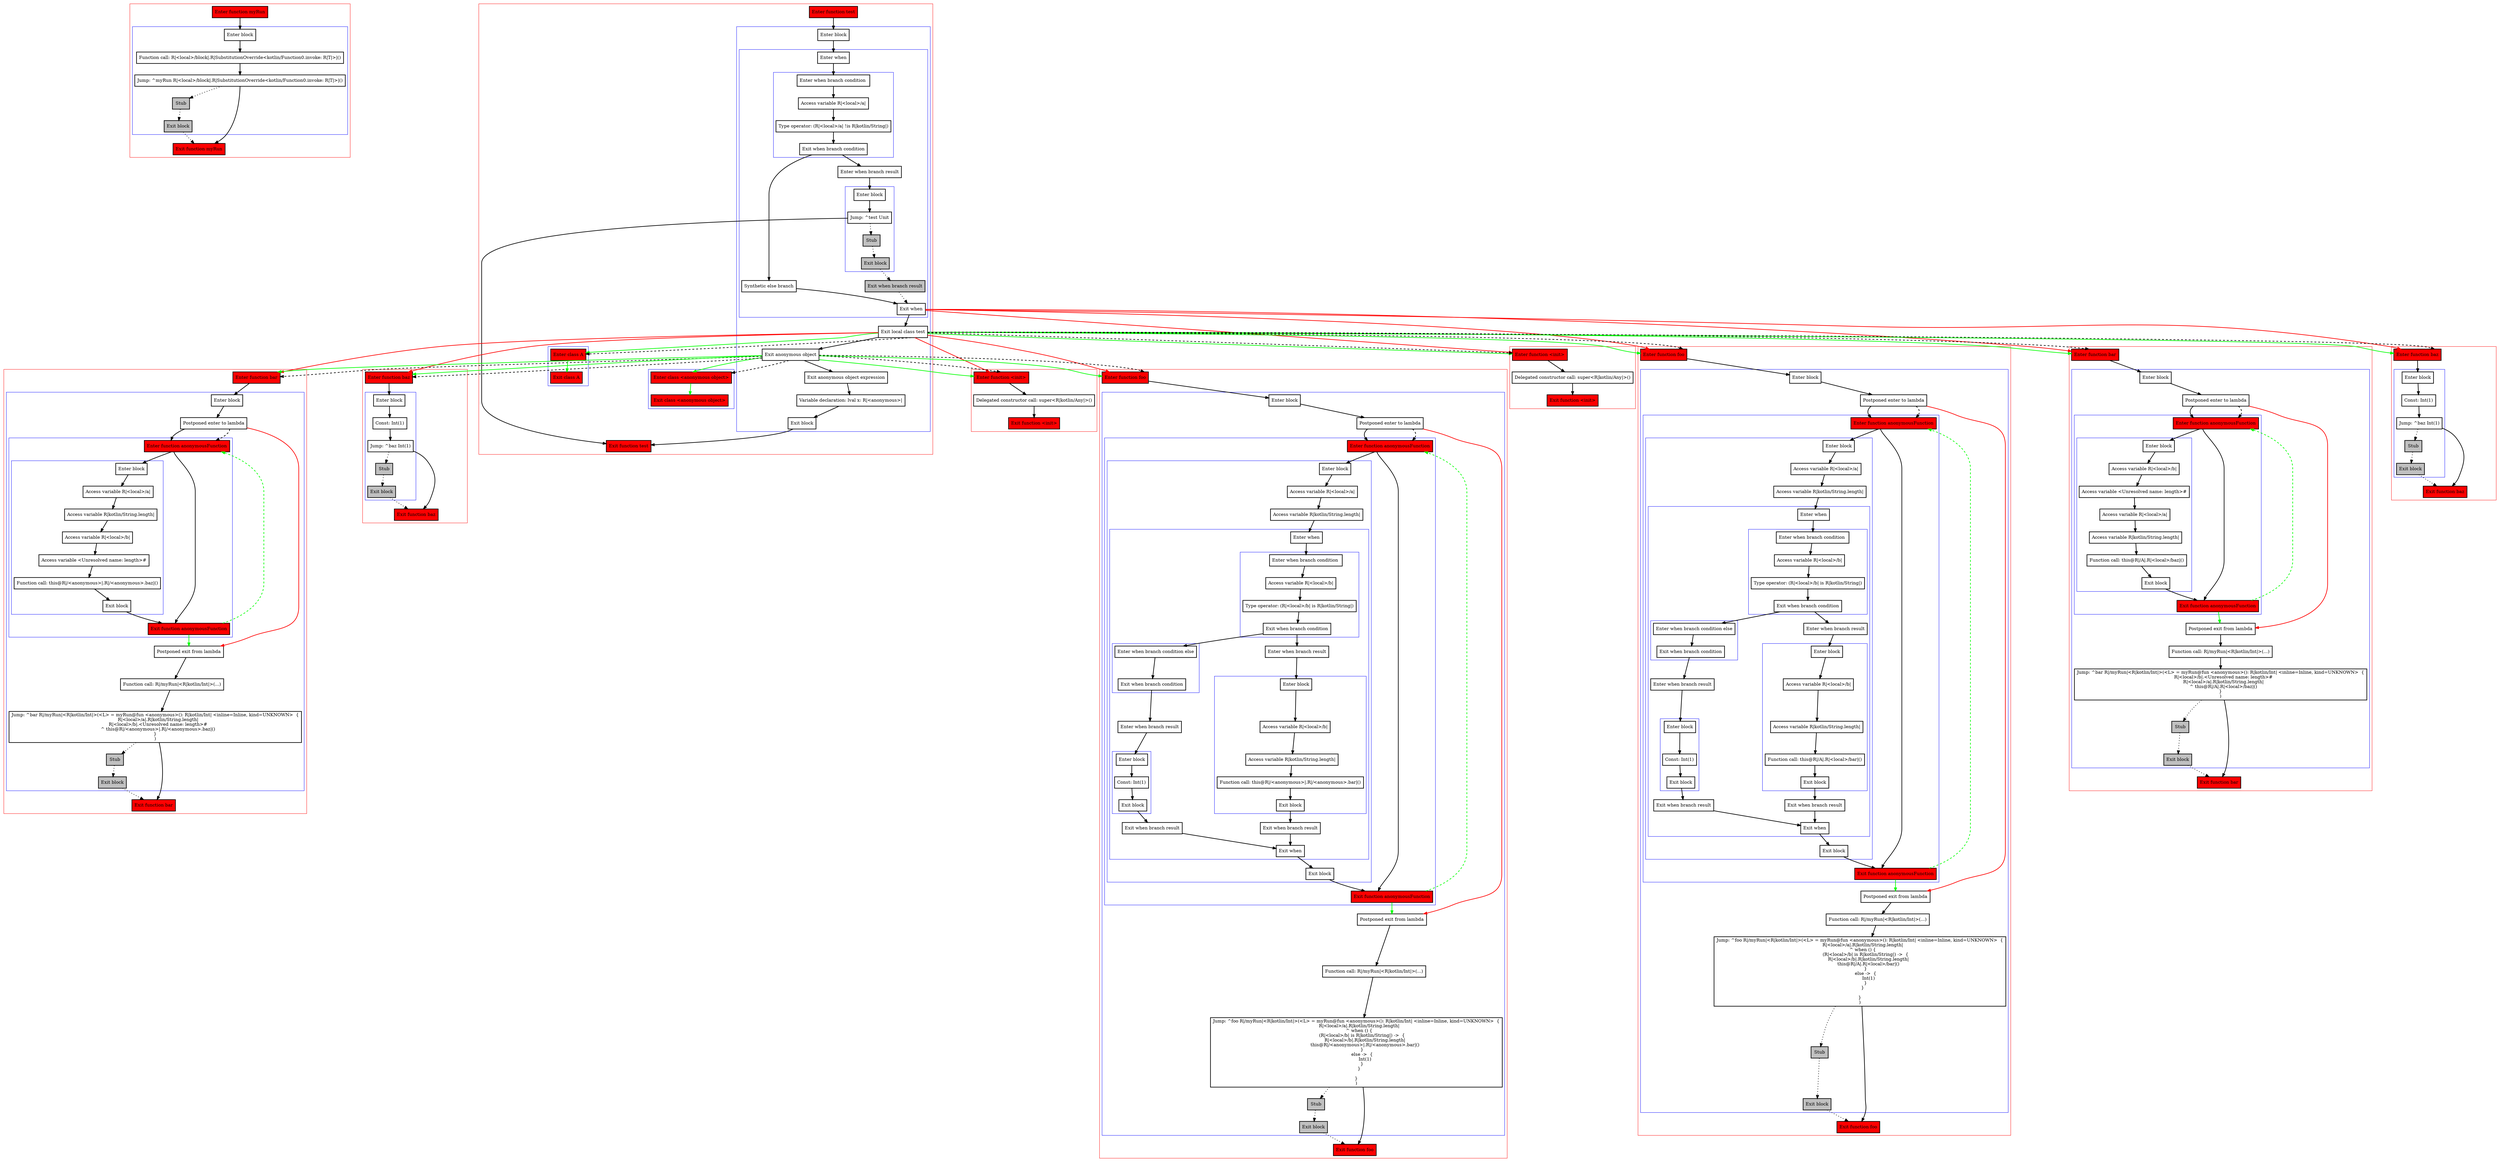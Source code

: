 digraph localClassesWithImplicit_kt {
    graph [nodesep=3]
    node [shape=box penwidth=2]
    edge [penwidth=2]

    subgraph cluster_0 {
        color=red
        0 [label="Enter function myRun" style="filled" fillcolor=red];
        subgraph cluster_1 {
            color=blue
            1 [label="Enter block"];
            2 [label="Function call: R|<local>/block|.R|SubstitutionOverride<kotlin/Function0.invoke: R|T|>|()"];
            3 [label="Jump: ^myRun R|<local>/block|.R|SubstitutionOverride<kotlin/Function0.invoke: R|T|>|()"];
            4 [label="Stub" style="filled" fillcolor=gray];
            5 [label="Exit block" style="filled" fillcolor=gray];
        }
        6 [label="Exit function myRun" style="filled" fillcolor=red];
    }
    0 -> {1};
    1 -> {2};
    2 -> {3};
    3 -> {6};
    3 -> {4} [style=dotted];
    4 -> {5} [style=dotted];
    5 -> {6} [style=dotted];

    subgraph cluster_2 {
        color=red
        7 [label="Enter function test" style="filled" fillcolor=red];
        subgraph cluster_3 {
            color=blue
            8 [label="Enter block"];
            subgraph cluster_4 {
                color=blue
                9 [label="Enter when"];
                subgraph cluster_5 {
                    color=blue
                    10 [label="Enter when branch condition "];
                    11 [label="Access variable R|<local>/a|"];
                    12 [label="Type operator: (R|<local>/a| !is R|kotlin/String|)"];
                    13 [label="Exit when branch condition"];
                }
                14 [label="Synthetic else branch"];
                15 [label="Enter when branch result"];
                subgraph cluster_6 {
                    color=blue
                    16 [label="Enter block"];
                    17 [label="Jump: ^test Unit"];
                    18 [label="Stub" style="filled" fillcolor=gray];
                    19 [label="Exit block" style="filled" fillcolor=gray];
                }
                20 [label="Exit when branch result" style="filled" fillcolor=gray];
                21 [label="Exit when"];
            }
            22 [label="Exit local class test"];
            23 [label="Exit anonymous object"];
            24 [label="Exit anonymous object expression"];
            25 [label="Variable declaration: lval x: R|<anonymous>|"];
            26 [label="Exit block"];
        }
        subgraph cluster_7 {
            color=blue
            30 [label="Enter class <anonymous object>" style="filled" fillcolor=red];
            31 [label="Exit class <anonymous object>" style="filled" fillcolor=red];
        }
        subgraph cluster_8 {
            color=blue
            28 [label="Enter class A" style="filled" fillcolor=red];
            29 [label="Exit class A" style="filled" fillcolor=red];
        }
        27 [label="Exit function test" style="filled" fillcolor=red];
    }
    7 -> {8};
    8 -> {9};
    9 -> {10};
    10 -> {11};
    11 -> {12};
    12 -> {13};
    13 -> {15 14};
    14 -> {21};
    15 -> {16};
    16 -> {17};
    17 -> {27};
    17 -> {18} [style=dotted];
    18 -> {19} [style=dotted];
    19 -> {20} [style=dotted];
    20 -> {21} [style=dotted];
    21 -> {22};
    21 -> {32 35 70 88} [color=red];
    22 -> {23};
    22 -> {95 98 133 151} [color=red];
    22 -> {32 35 70 88 28} [color=green];
    22 -> {32 35 70 88 28} [style=dashed];
    23 -> {24};
    23 -> {95 98 133 151 30} [color=green];
    23 -> {95 98 133 151 30} [style=dashed];
    24 -> {25};
    25 -> {26};
    26 -> {27};
    28 -> {29} [color=green];
    30 -> {31} [color=green];

    subgraph cluster_9 {
        color=red
        32 [label="Enter function <init>" style="filled" fillcolor=red];
        33 [label="Delegated constructor call: super<R|kotlin/Any|>()"];
        34 [label="Exit function <init>" style="filled" fillcolor=red];
    }
    32 -> {33};
    33 -> {34};

    subgraph cluster_10 {
        color=red
        35 [label="Enter function foo" style="filled" fillcolor=red];
        subgraph cluster_11 {
            color=blue
            36 [label="Enter block"];
            37 [label="Postponed enter to lambda"];
            subgraph cluster_12 {
                color=blue
                44 [label="Enter function anonymousFunction" style="filled" fillcolor=red];
                subgraph cluster_13 {
                    color=blue
                    45 [label="Enter block"];
                    46 [label="Access variable R|<local>/a|"];
                    47 [label="Access variable R|kotlin/String.length|"];
                    subgraph cluster_14 {
                        color=blue
                        48 [label="Enter when"];
                        subgraph cluster_15 {
                            color=blue
                            49 [label="Enter when branch condition "];
                            50 [label="Access variable R|<local>/b|"];
                            51 [label="Type operator: (R|<local>/b| is R|kotlin/String|)"];
                            52 [label="Exit when branch condition"];
                        }
                        subgraph cluster_16 {
                            color=blue
                            53 [label="Enter when branch condition else"];
                            54 [label="Exit when branch condition"];
                        }
                        55 [label="Enter when branch result"];
                        subgraph cluster_17 {
                            color=blue
                            56 [label="Enter block"];
                            57 [label="Const: Int(1)"];
                            58 [label="Exit block"];
                        }
                        59 [label="Exit when branch result"];
                        60 [label="Enter when branch result"];
                        subgraph cluster_18 {
                            color=blue
                            61 [label="Enter block"];
                            62 [label="Access variable R|<local>/b|"];
                            63 [label="Access variable R|kotlin/String.length|"];
                            64 [label="Function call: this@R|/A|.R|<local>/bar|()"];
                            65 [label="Exit block"];
                        }
                        66 [label="Exit when branch result"];
                        67 [label="Exit when"];
                    }
                    68 [label="Exit block"];
                }
                69 [label="Exit function anonymousFunction" style="filled" fillcolor=red];
            }
            38 [label="Postponed exit from lambda"];
            39 [label="Function call: R|/myRun|<R|kotlin/Int|>(...)"];
            40 [label="Jump: ^foo R|/myRun|<R|kotlin/Int|>(<L> = myRun@fun <anonymous>(): R|kotlin/Int| <inline=Inline, kind=UNKNOWN>  {
    R|<local>/a|.R|kotlin/String.length|
    ^ when () {
        (R|<local>/b| is R|kotlin/String|) ->  {
            R|<local>/b|.R|kotlin/String.length|
            this@R|/A|.R|<local>/bar|()
        }
        else ->  {
            Int(1)
        }
    }

}
)"];
            41 [label="Stub" style="filled" fillcolor=gray];
            42 [label="Exit block" style="filled" fillcolor=gray];
        }
        43 [label="Exit function foo" style="filled" fillcolor=red];
    }
    35 -> {36};
    36 -> {37};
    37 -> {44};
    37 -> {38} [color=red];
    37 -> {44} [style=dashed];
    38 -> {39};
    39 -> {40};
    40 -> {43};
    40 -> {41} [style=dotted];
    41 -> {42} [style=dotted];
    42 -> {43} [style=dotted];
    44 -> {69 45};
    45 -> {46};
    46 -> {47};
    47 -> {48};
    48 -> {49};
    49 -> {50};
    50 -> {51};
    51 -> {52};
    52 -> {60 53};
    53 -> {54};
    54 -> {55};
    55 -> {56};
    56 -> {57};
    57 -> {58};
    58 -> {59};
    59 -> {67};
    60 -> {61};
    61 -> {62};
    62 -> {63};
    63 -> {64};
    64 -> {65};
    65 -> {66};
    66 -> {67};
    67 -> {68};
    68 -> {69};
    69 -> {38} [color=green];
    69 -> {44} [color=green style=dashed];

    subgraph cluster_19 {
        color=red
        70 [label="Enter function bar" style="filled" fillcolor=red];
        subgraph cluster_20 {
            color=blue
            71 [label="Enter block"];
            72 [label="Postponed enter to lambda"];
            subgraph cluster_21 {
                color=blue
                79 [label="Enter function anonymousFunction" style="filled" fillcolor=red];
                subgraph cluster_22 {
                    color=blue
                    80 [label="Enter block"];
                    81 [label="Access variable R|<local>/b|"];
                    82 [label="Access variable <Unresolved name: length>#"];
                    83 [label="Access variable R|<local>/a|"];
                    84 [label="Access variable R|kotlin/String.length|"];
                    85 [label="Function call: this@R|/A|.R|<local>/baz|()"];
                    86 [label="Exit block"];
                }
                87 [label="Exit function anonymousFunction" style="filled" fillcolor=red];
            }
            73 [label="Postponed exit from lambda"];
            74 [label="Function call: R|/myRun|<R|kotlin/Int|>(...)"];
            75 [label="Jump: ^bar R|/myRun|<R|kotlin/Int|>(<L> = myRun@fun <anonymous>(): R|kotlin/Int| <inline=Inline, kind=UNKNOWN>  {
    R|<local>/b|.<Unresolved name: length>#
    R|<local>/a|.R|kotlin/String.length|
    ^ this@R|/A|.R|<local>/baz|()
}
)"];
            76 [label="Stub" style="filled" fillcolor=gray];
            77 [label="Exit block" style="filled" fillcolor=gray];
        }
        78 [label="Exit function bar" style="filled" fillcolor=red];
    }
    70 -> {71};
    71 -> {72};
    72 -> {79};
    72 -> {73} [color=red];
    72 -> {79} [style=dashed];
    73 -> {74};
    74 -> {75};
    75 -> {78};
    75 -> {76} [style=dotted];
    76 -> {77} [style=dotted];
    77 -> {78} [style=dotted];
    79 -> {87 80};
    80 -> {81};
    81 -> {82};
    82 -> {83};
    83 -> {84};
    84 -> {85};
    85 -> {86};
    86 -> {87};
    87 -> {73} [color=green];
    87 -> {79} [color=green style=dashed];

    subgraph cluster_23 {
        color=red
        88 [label="Enter function baz" style="filled" fillcolor=red];
        subgraph cluster_24 {
            color=blue
            89 [label="Enter block"];
            90 [label="Const: Int(1)"];
            91 [label="Jump: ^baz Int(1)"];
            92 [label="Stub" style="filled" fillcolor=gray];
            93 [label="Exit block" style="filled" fillcolor=gray];
        }
        94 [label="Exit function baz" style="filled" fillcolor=red];
    }
    88 -> {89};
    89 -> {90};
    90 -> {91};
    91 -> {94};
    91 -> {92} [style=dotted];
    92 -> {93} [style=dotted];
    93 -> {94} [style=dotted];

    subgraph cluster_25 {
        color=red
        95 [label="Enter function <init>" style="filled" fillcolor=red];
        96 [label="Delegated constructor call: super<R|kotlin/Any|>()"];
        97 [label="Exit function <init>" style="filled" fillcolor=red];
    }
    95 -> {96};
    96 -> {97};

    subgraph cluster_26 {
        color=red
        98 [label="Enter function foo" style="filled" fillcolor=red];
        subgraph cluster_27 {
            color=blue
            99 [label="Enter block"];
            100 [label="Postponed enter to lambda"];
            subgraph cluster_28 {
                color=blue
                107 [label="Enter function anonymousFunction" style="filled" fillcolor=red];
                subgraph cluster_29 {
                    color=blue
                    108 [label="Enter block"];
                    109 [label="Access variable R|<local>/a|"];
                    110 [label="Access variable R|kotlin/String.length|"];
                    subgraph cluster_30 {
                        color=blue
                        111 [label="Enter when"];
                        subgraph cluster_31 {
                            color=blue
                            112 [label="Enter when branch condition "];
                            113 [label="Access variable R|<local>/b|"];
                            114 [label="Type operator: (R|<local>/b| is R|kotlin/String|)"];
                            115 [label="Exit when branch condition"];
                        }
                        subgraph cluster_32 {
                            color=blue
                            116 [label="Enter when branch condition else"];
                            117 [label="Exit when branch condition"];
                        }
                        118 [label="Enter when branch result"];
                        subgraph cluster_33 {
                            color=blue
                            119 [label="Enter block"];
                            120 [label="Const: Int(1)"];
                            121 [label="Exit block"];
                        }
                        122 [label="Exit when branch result"];
                        123 [label="Enter when branch result"];
                        subgraph cluster_34 {
                            color=blue
                            124 [label="Enter block"];
                            125 [label="Access variable R|<local>/b|"];
                            126 [label="Access variable R|kotlin/String.length|"];
                            127 [label="Function call: this@R|/<anonymous>|.R|/<anonymous>.bar|()"];
                            128 [label="Exit block"];
                        }
                        129 [label="Exit when branch result"];
                        130 [label="Exit when"];
                    }
                    131 [label="Exit block"];
                }
                132 [label="Exit function anonymousFunction" style="filled" fillcolor=red];
            }
            101 [label="Postponed exit from lambda"];
            102 [label="Function call: R|/myRun|<R|kotlin/Int|>(...)"];
            103 [label="Jump: ^foo R|/myRun|<R|kotlin/Int|>(<L> = myRun@fun <anonymous>(): R|kotlin/Int| <inline=Inline, kind=UNKNOWN>  {
    R|<local>/a|.R|kotlin/String.length|
    ^ when () {
        (R|<local>/b| is R|kotlin/String|) ->  {
            R|<local>/b|.R|kotlin/String.length|
            this@R|/<anonymous>|.R|/<anonymous>.bar|()
        }
        else ->  {
            Int(1)
        }
    }

}
)"];
            104 [label="Stub" style="filled" fillcolor=gray];
            105 [label="Exit block" style="filled" fillcolor=gray];
        }
        106 [label="Exit function foo" style="filled" fillcolor=red];
    }
    98 -> {99};
    99 -> {100};
    100 -> {107};
    100 -> {101} [color=red];
    100 -> {107} [style=dashed];
    101 -> {102};
    102 -> {103};
    103 -> {106};
    103 -> {104} [style=dotted];
    104 -> {105} [style=dotted];
    105 -> {106} [style=dotted];
    107 -> {132 108};
    108 -> {109};
    109 -> {110};
    110 -> {111};
    111 -> {112};
    112 -> {113};
    113 -> {114};
    114 -> {115};
    115 -> {123 116};
    116 -> {117};
    117 -> {118};
    118 -> {119};
    119 -> {120};
    120 -> {121};
    121 -> {122};
    122 -> {130};
    123 -> {124};
    124 -> {125};
    125 -> {126};
    126 -> {127};
    127 -> {128};
    128 -> {129};
    129 -> {130};
    130 -> {131};
    131 -> {132};
    132 -> {101} [color=green];
    132 -> {107} [color=green style=dashed];

    subgraph cluster_35 {
        color=red
        133 [label="Enter function bar" style="filled" fillcolor=red];
        subgraph cluster_36 {
            color=blue
            134 [label="Enter block"];
            135 [label="Postponed enter to lambda"];
            subgraph cluster_37 {
                color=blue
                142 [label="Enter function anonymousFunction" style="filled" fillcolor=red];
                subgraph cluster_38 {
                    color=blue
                    143 [label="Enter block"];
                    144 [label="Access variable R|<local>/a|"];
                    145 [label="Access variable R|kotlin/String.length|"];
                    146 [label="Access variable R|<local>/b|"];
                    147 [label="Access variable <Unresolved name: length>#"];
                    148 [label="Function call: this@R|/<anonymous>|.R|/<anonymous>.baz|()"];
                    149 [label="Exit block"];
                }
                150 [label="Exit function anonymousFunction" style="filled" fillcolor=red];
            }
            136 [label="Postponed exit from lambda"];
            137 [label="Function call: R|/myRun|<R|kotlin/Int|>(...)"];
            138 [label="Jump: ^bar R|/myRun|<R|kotlin/Int|>(<L> = myRun@fun <anonymous>(): R|kotlin/Int| <inline=Inline, kind=UNKNOWN>  {
    R|<local>/a|.R|kotlin/String.length|
    R|<local>/b|.<Unresolved name: length>#
    ^ this@R|/<anonymous>|.R|/<anonymous>.baz|()
}
)"];
            139 [label="Stub" style="filled" fillcolor=gray];
            140 [label="Exit block" style="filled" fillcolor=gray];
        }
        141 [label="Exit function bar" style="filled" fillcolor=red];
    }
    133 -> {134};
    134 -> {135};
    135 -> {142};
    135 -> {136} [color=red];
    135 -> {142} [style=dashed];
    136 -> {137};
    137 -> {138};
    138 -> {141};
    138 -> {139} [style=dotted];
    139 -> {140} [style=dotted];
    140 -> {141} [style=dotted];
    142 -> {150 143};
    143 -> {144};
    144 -> {145};
    145 -> {146};
    146 -> {147};
    147 -> {148};
    148 -> {149};
    149 -> {150};
    150 -> {136} [color=green];
    150 -> {142} [color=green style=dashed];

    subgraph cluster_39 {
        color=red
        151 [label="Enter function baz" style="filled" fillcolor=red];
        subgraph cluster_40 {
            color=blue
            152 [label="Enter block"];
            153 [label="Const: Int(1)"];
            154 [label="Jump: ^baz Int(1)"];
            155 [label="Stub" style="filled" fillcolor=gray];
            156 [label="Exit block" style="filled" fillcolor=gray];
        }
        157 [label="Exit function baz" style="filled" fillcolor=red];
    }
    151 -> {152};
    152 -> {153};
    153 -> {154};
    154 -> {157};
    154 -> {155} [style=dotted];
    155 -> {156} [style=dotted];
    156 -> {157} [style=dotted];

}

